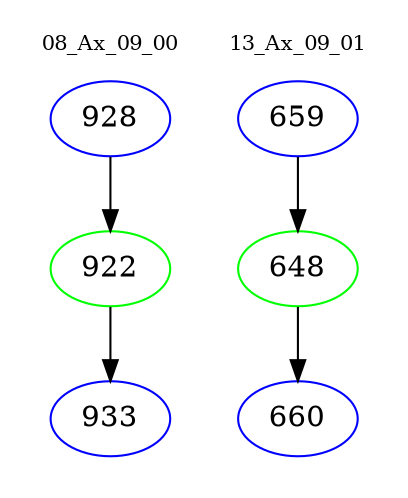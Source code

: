 digraph{
subgraph cluster_0 {
color = white
label = "08_Ax_09_00";
fontsize=10;
T0_928 [label="928", color="blue"]
T0_928 -> T0_922 [color="black"]
T0_922 [label="922", color="green"]
T0_922 -> T0_933 [color="black"]
T0_933 [label="933", color="blue"]
}
subgraph cluster_1 {
color = white
label = "13_Ax_09_01";
fontsize=10;
T1_659 [label="659", color="blue"]
T1_659 -> T1_648 [color="black"]
T1_648 [label="648", color="green"]
T1_648 -> T1_660 [color="black"]
T1_660 [label="660", color="blue"]
}
}

